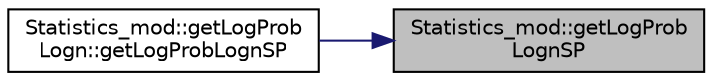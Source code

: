 digraph "Statistics_mod::getLogProbLognSP"
{
 // LATEX_PDF_SIZE
  edge [fontname="Helvetica",fontsize="10",labelfontname="Helvetica",labelfontsize="10"];
  node [fontname="Helvetica",fontsize="10",shape=record];
  rankdir="RL";
  Node1 [label="Statistics_mod::getLogProb\lLognSP",height=0.2,width=0.4,color="black", fillcolor="grey75", style="filled", fontcolor="black",tooltip="Return the natural logarithm of the Lognormal probability density function."];
  Node1 -> Node2 [dir="back",color="midnightblue",fontsize="10",style="solid",fontname="Helvetica"];
  Node2 [label="Statistics_mod::getLogProb\lLogn::getLogProbLognSP",height=0.2,width=0.4,color="black", fillcolor="white", style="filled",URL="$interfaceStatistics__mod_1_1getLogProbLogn.html#a4fb25ec6b15de2c9edff1c477c56f076",tooltip="Return the natural logarithm of the Lognormal probability density function."];
}
